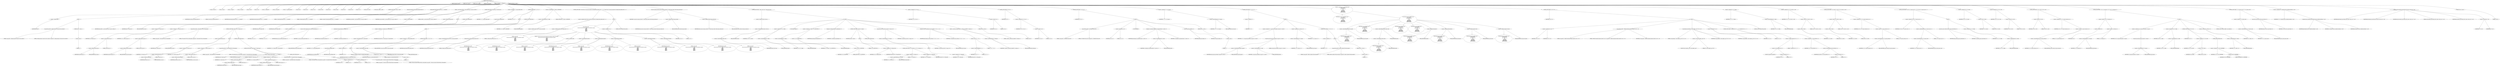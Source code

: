 digraph hostapd_notif_assoc {  
"1000121" [label = "(METHOD,hostapd_notif_assoc)" ]
"1000122" [label = "(PARAM,hostapd_data *hapd)" ]
"1000123" [label = "(PARAM,const u8 *addr)" ]
"1000124" [label = "(PARAM,const u8 *req_ies)" ]
"1000125" [label = "(PARAM,size_t req_ies_len)" ]
"1000126" [label = "(PARAM,int reassoc)" ]
"1000127" [label = "(BLOCK,,)" ]
"1000128" [label = "(LOCAL,v9: const u8 *)" ]
"1000129" [label = "(LOCAL,v10: size_t)" ]
"1000130" [label = "(LOCAL,v11: sta_info *)" ]
"1000131" [label = "(LOCAL,v12: sta_info *)" ]
"1000132" [label = "(LOCAL,v13: bool)" ]
"1000133" [label = "(LOCAL,v14: int)" ]
"1000134" [label = "(LOCAL,v15: unsigned int)" ]
"1000135" [label = "(LOCAL,v16: wpa_event)" ]
"1000136" [label = "(LOCAL,v17: wpa_state_machine *)" ]
"1000137" [label = "(LOCAL,v18: int)" ]
"1000138" [label = "(LOCAL,v19: int)" ]
"1000139" [label = "(LOCAL,v21: u32)" ]
"1000140" [label = "(LOCAL,v22: bool)" ]
"1000141" [label = "(LOCAL,v23: int)" ]
"1000142" [label = "(LOCAL,v24: bool)" ]
"1000143" [label = "(LOCAL,v25: int)" ]
"1000144" [label = "(LOCAL,v26: u32)" ]
"1000145" [label = "(LOCAL,v27: u8 *)" ]
"1000146" [label = "(LOCAL,eid: u8 [ 1064 ])" ]
"1000147" [label = "(LOCAL,elems: ieee802_11_elems)" ]
"1000148" [label = "(CONTROL_STRUCTURE,if ( !addr ),if ( !addr ))" ]
"1000149" [label = "(<operator>.logicalNot,!addr)" ]
"1000150" [label = "(IDENTIFIER,addr,!addr)" ]
"1000151" [label = "(BLOCK,,)" ]
"1000152" [label = "(wpa_printf,wpa_printf(2, \"hostapd_notif_assoc: Skip event with no address\"))" ]
"1000153" [label = "(LITERAL,2,wpa_printf(2, \"hostapd_notif_assoc: Skip event with no address\"))" ]
"1000154" [label = "(LITERAL,\"hostapd_notif_assoc: Skip event with no address\",wpa_printf(2, \"hostapd_notif_assoc: Skip event with no address\"))" ]
"1000155" [label = "(RETURN,return -1;,return -1;)" ]
"1000156" [label = "(<operator>.minus,-1)" ]
"1000157" [label = "(LITERAL,1,-1)" ]
"1000158" [label = "(random_add_randomness,random_add_randomness(addr, 6u))" ]
"1000159" [label = "(IDENTIFIER,addr,random_add_randomness(addr, 6u))" ]
"1000160" [label = "(LITERAL,6u,random_add_randomness(addr, 6u))" ]
"1000161" [label = "(hostapd_logger,hostapd_logger(hapd, addr, 1u, 2, \"associated\"))" ]
"1000162" [label = "(IDENTIFIER,hapd,hostapd_logger(hapd, addr, 1u, 2, \"associated\"))" ]
"1000163" [label = "(IDENTIFIER,addr,hostapd_logger(hapd, addr, 1u, 2, \"associated\"))" ]
"1000164" [label = "(LITERAL,1u,hostapd_logger(hapd, addr, 1u, 2, \"associated\"))" ]
"1000165" [label = "(LITERAL,2,hostapd_logger(hapd, addr, 1u, 2, \"associated\"))" ]
"1000166" [label = "(LITERAL,\"associated\",hostapd_logger(hapd, addr, 1u, 2, \"associated\"))" ]
"1000167" [label = "(ieee802_11_parse_elems,ieee802_11_parse_elems(req_ies, req_ies_len, &elems, 0))" ]
"1000168" [label = "(IDENTIFIER,req_ies,ieee802_11_parse_elems(req_ies, req_ies_len, &elems, 0))" ]
"1000169" [label = "(IDENTIFIER,req_ies_len,ieee802_11_parse_elems(req_ies, req_ies_len, &elems, 0))" ]
"1000170" [label = "(<operator>.addressOf,&elems)" ]
"1000171" [label = "(IDENTIFIER,elems,ieee802_11_parse_elems(req_ies, req_ies_len, &elems, 0))" ]
"1000172" [label = "(LITERAL,0,ieee802_11_parse_elems(req_ies, req_ies_len, &elems, 0))" ]
"1000173" [label = "(CONTROL_STRUCTURE,if ( elems.wps_ie ),if ( elems.wps_ie ))" ]
"1000174" [label = "(<operator>.fieldAccess,elems.wps_ie)" ]
"1000175" [label = "(IDENTIFIER,elems,if ( elems.wps_ie ))" ]
"1000176" [label = "(FIELD_IDENTIFIER,wps_ie,wps_ie)" ]
"1000177" [label = "(BLOCK,,)" ]
"1000178" [label = "(<operator>.assignment,v9 = elems.wps_ie - 2)" ]
"1000179" [label = "(IDENTIFIER,v9,v9 = elems.wps_ie - 2)" ]
"1000180" [label = "(<operator>.subtraction,elems.wps_ie - 2)" ]
"1000181" [label = "(<operator>.fieldAccess,elems.wps_ie)" ]
"1000182" [label = "(IDENTIFIER,elems,elems.wps_ie - 2)" ]
"1000183" [label = "(FIELD_IDENTIFIER,wps_ie,wps_ie)" ]
"1000184" [label = "(LITERAL,2,elems.wps_ie - 2)" ]
"1000185" [label = "(<operator>.assignment,v10 = elems.wps_ie_len + 2)" ]
"1000186" [label = "(IDENTIFIER,v10,v10 = elems.wps_ie_len + 2)" ]
"1000187" [label = "(<operator>.addition,elems.wps_ie_len + 2)" ]
"1000188" [label = "(<operator>.fieldAccess,elems.wps_ie_len)" ]
"1000189" [label = "(IDENTIFIER,elems,elems.wps_ie_len + 2)" ]
"1000190" [label = "(FIELD_IDENTIFIER,wps_ie_len,wps_ie_len)" ]
"1000191" [label = "(LITERAL,2,elems.wps_ie_len + 2)" ]
"1000192" [label = "(wpa_printf,wpa_printf(2, \"STA included WPS IE in (Re)AssocReq\"))" ]
"1000193" [label = "(LITERAL,2,wpa_printf(2, \"STA included WPS IE in (Re)AssocReq\"))" ]
"1000194" [label = "(LITERAL,\"STA included WPS IE in (Re)AssocReq\",wpa_printf(2, \"STA included WPS IE in (Re)AssocReq\"))" ]
"1000195" [label = "(CONTROL_STRUCTURE,else,else)" ]
"1000196" [label = "(CONTROL_STRUCTURE,if ( elems.rsn_ie ),if ( elems.rsn_ie ))" ]
"1000197" [label = "(<operator>.fieldAccess,elems.rsn_ie)" ]
"1000198" [label = "(IDENTIFIER,elems,if ( elems.rsn_ie ))" ]
"1000199" [label = "(FIELD_IDENTIFIER,rsn_ie,rsn_ie)" ]
"1000200" [label = "(BLOCK,,)" ]
"1000201" [label = "(<operator>.assignment,v9 = elems.rsn_ie - 2)" ]
"1000202" [label = "(IDENTIFIER,v9,v9 = elems.rsn_ie - 2)" ]
"1000203" [label = "(<operator>.subtraction,elems.rsn_ie - 2)" ]
"1000204" [label = "(<operator>.fieldAccess,elems.rsn_ie)" ]
"1000205" [label = "(IDENTIFIER,elems,elems.rsn_ie - 2)" ]
"1000206" [label = "(FIELD_IDENTIFIER,rsn_ie,rsn_ie)" ]
"1000207" [label = "(LITERAL,2,elems.rsn_ie - 2)" ]
"1000208" [label = "(<operator>.assignment,v10 = elems.rsn_ie_len + 2)" ]
"1000209" [label = "(IDENTIFIER,v10,v10 = elems.rsn_ie_len + 2)" ]
"1000210" [label = "(<operator>.addition,elems.rsn_ie_len + 2)" ]
"1000211" [label = "(<operator>.fieldAccess,elems.rsn_ie_len)" ]
"1000212" [label = "(IDENTIFIER,elems,elems.rsn_ie_len + 2)" ]
"1000213" [label = "(FIELD_IDENTIFIER,rsn_ie_len,rsn_ie_len)" ]
"1000214" [label = "(LITERAL,2,elems.rsn_ie_len + 2)" ]
"1000215" [label = "(wpa_printf,wpa_printf(2, \"STA included RSN IE in (Re)AssocReq\"))" ]
"1000216" [label = "(LITERAL,2,wpa_printf(2, \"STA included RSN IE in (Re)AssocReq\"))" ]
"1000217" [label = "(LITERAL,\"STA included RSN IE in (Re)AssocReq\",wpa_printf(2, \"STA included RSN IE in (Re)AssocReq\"))" ]
"1000218" [label = "(CONTROL_STRUCTURE,else,else)" ]
"1000219" [label = "(CONTROL_STRUCTURE,if ( elems.wpa_ie ),if ( elems.wpa_ie ))" ]
"1000220" [label = "(<operator>.fieldAccess,elems.wpa_ie)" ]
"1000221" [label = "(IDENTIFIER,elems,if ( elems.wpa_ie ))" ]
"1000222" [label = "(FIELD_IDENTIFIER,wpa_ie,wpa_ie)" ]
"1000223" [label = "(BLOCK,,)" ]
"1000224" [label = "(<operator>.assignment,v9 = elems.wpa_ie - 2)" ]
"1000225" [label = "(IDENTIFIER,v9,v9 = elems.wpa_ie - 2)" ]
"1000226" [label = "(<operator>.subtraction,elems.wpa_ie - 2)" ]
"1000227" [label = "(<operator>.fieldAccess,elems.wpa_ie)" ]
"1000228" [label = "(IDENTIFIER,elems,elems.wpa_ie - 2)" ]
"1000229" [label = "(FIELD_IDENTIFIER,wpa_ie,wpa_ie)" ]
"1000230" [label = "(LITERAL,2,elems.wpa_ie - 2)" ]
"1000231" [label = "(<operator>.assignment,v10 = elems.wpa_ie_len + 2)" ]
"1000232" [label = "(IDENTIFIER,v10,v10 = elems.wpa_ie_len + 2)" ]
"1000233" [label = "(<operator>.addition,elems.wpa_ie_len + 2)" ]
"1000234" [label = "(<operator>.fieldAccess,elems.wpa_ie_len)" ]
"1000235" [label = "(IDENTIFIER,elems,elems.wpa_ie_len + 2)" ]
"1000236" [label = "(FIELD_IDENTIFIER,wpa_ie_len,wpa_ie_len)" ]
"1000237" [label = "(LITERAL,2,elems.wpa_ie_len + 2)" ]
"1000238" [label = "(wpa_printf,wpa_printf(2, \"STA included WPA IE in (Re)AssocReq\"))" ]
"1000239" [label = "(LITERAL,2,wpa_printf(2, \"STA included WPA IE in (Re)AssocReq\"))" ]
"1000240" [label = "(LITERAL,\"STA included WPA IE in (Re)AssocReq\",wpa_printf(2, \"STA included WPA IE in (Re)AssocReq\"))" ]
"1000241" [label = "(CONTROL_STRUCTURE,else,else)" ]
"1000242" [label = "(BLOCK,,)" ]
"1000243" [label = "(<operator>.assignment,v9 = 0)" ]
"1000244" [label = "(IDENTIFIER,v9,v9 = 0)" ]
"1000245" [label = "(LITERAL,0,v9 = 0)" ]
"1000246" [label = "(<operator>.assignment,v10 = 0)" ]
"1000247" [label = "(IDENTIFIER,v10,v10 = 0)" ]
"1000248" [label = "(LITERAL,0,v10 = 0)" ]
"1000249" [label = "(wpa_printf,wpa_printf(2, \"STA did not include WPS/RSN/WPA IE in (Re)AssocReq\"))" ]
"1000250" [label = "(LITERAL,2,wpa_printf(2, \"STA did not include WPS/RSN/WPA IE in (Re)AssocReq\"))" ]
"1000251" [label = "(LITERAL,\"STA did not include WPS/RSN/WPA IE in (Re)AssocReq\",wpa_printf(2, \"STA did not include WPS/RSN/WPA IE in (Re)AssocReq\"))" ]
"1000252" [label = "(<operator>.assignment,v11 = ap_get_sta(hapd, addr))" ]
"1000253" [label = "(IDENTIFIER,v11,v11 = ap_get_sta(hapd, addr))" ]
"1000254" [label = "(ap_get_sta,ap_get_sta(hapd, addr))" ]
"1000255" [label = "(IDENTIFIER,hapd,ap_get_sta(hapd, addr))" ]
"1000256" [label = "(IDENTIFIER,addr,ap_get_sta(hapd, addr))" ]
"1000257" [label = "(CONTROL_STRUCTURE,if ( v11 ),if ( v11 ))" ]
"1000258" [label = "(IDENTIFIER,v11,if ( v11 ))" ]
"1000259" [label = "(BLOCK,,)" ]
"1000260" [label = "(<operator>.assignment,v12 = v11)" ]
"1000261" [label = "(IDENTIFIER,v12,v12 = v11)" ]
"1000262" [label = "(IDENTIFIER,v11,v12 = v11)" ]
"1000263" [label = "(ap_sta_no_session_timeout,ap_sta_no_session_timeout(hapd, v11))" ]
"1000264" [label = "(IDENTIFIER,hapd,ap_sta_no_session_timeout(hapd, v11))" ]
"1000265" [label = "(IDENTIFIER,v11,ap_sta_no_session_timeout(hapd, v11))" ]
"1000266" [label = "(accounting_sta_stop,accounting_sta_stop(hapd, v12))" ]
"1000267" [label = "(IDENTIFIER,hapd,accounting_sta_stop(hapd, v12))" ]
"1000268" [label = "(IDENTIFIER,v12,accounting_sta_stop(hapd, v12))" ]
"1000269" [label = "(<operator>.assignment,v12->timeout_next = STA_NULLFUNC)" ]
"1000270" [label = "(<operator>.indirectFieldAccess,v12->timeout_next)" ]
"1000271" [label = "(IDENTIFIER,v12,v12->timeout_next = STA_NULLFUNC)" ]
"1000272" [label = "(FIELD_IDENTIFIER,timeout_next,timeout_next)" ]
"1000273" [label = "(IDENTIFIER,STA_NULLFUNC,v12->timeout_next = STA_NULLFUNC)" ]
"1000274" [label = "(CONTROL_STRUCTURE,else,else)" ]
"1000275" [label = "(BLOCK,,)" ]
"1000276" [label = "(<operator>.assignment,v12 = ap_sta_add(hapd, addr))" ]
"1000277" [label = "(IDENTIFIER,v12,v12 = ap_sta_add(hapd, addr))" ]
"1000278" [label = "(ap_sta_add,ap_sta_add(hapd, addr))" ]
"1000279" [label = "(IDENTIFIER,hapd,ap_sta_add(hapd, addr))" ]
"1000280" [label = "(IDENTIFIER,addr,ap_sta_add(hapd, addr))" ]
"1000281" [label = "(CONTROL_STRUCTURE,if ( !v12 ),if ( !v12 ))" ]
"1000282" [label = "(<operator>.logicalNot,!v12)" ]
"1000283" [label = "(IDENTIFIER,v12,!v12)" ]
"1000284" [label = "(BLOCK,,)" ]
"1000285" [label = "(hostapd_drv_sta_disassoc,hostapd_drv_sta_disassoc(hapd, addr, 5))" ]
"1000286" [label = "(IDENTIFIER,hapd,hostapd_drv_sta_disassoc(hapd, addr, 5))" ]
"1000287" [label = "(IDENTIFIER,addr,hostapd_drv_sta_disassoc(hapd, addr, 5))" ]
"1000288" [label = "(LITERAL,5,hostapd_drv_sta_disassoc(hapd, addr, 5))" ]
"1000289" [label = "(RETURN,return -1;,return -1;)" ]
"1000290" [label = "(<operator>.minus,-1)" ]
"1000291" [label = "(LITERAL,1,-1)" ]
"1000292" [label = "(<operators>.assignmentAnd,v12->flags &= 0xFFFECFFF)" ]
"1000293" [label = "(<operator>.indirectFieldAccess,v12->flags)" ]
"1000294" [label = "(IDENTIFIER,v12,v12->flags &= 0xFFFECFFF)" ]
"1000295" [label = "(FIELD_IDENTIFIER,flags,flags)" ]
"1000296" [label = "(LITERAL,0xFFFECFFF,v12->flags &= 0xFFFECFFF)" ]
"1000297" [label = "(CONTROL_STRUCTURE,if ( !hapd->iface->drv_max_acl_mac_addrs && hostapd_check_acl(hapd, addr, 0) != 1 ),if ( !hapd->iface->drv_max_acl_mac_addrs && hostapd_check_acl(hapd, addr, 0) != 1 ))" ]
"1000298" [label = "(<operator>.logicalAnd,!hapd->iface->drv_max_acl_mac_addrs && hostapd_check_acl(hapd, addr, 0) != 1)" ]
"1000299" [label = "(<operator>.logicalNot,!hapd->iface->drv_max_acl_mac_addrs)" ]
"1000300" [label = "(<operator>.indirectFieldAccess,hapd->iface->drv_max_acl_mac_addrs)" ]
"1000301" [label = "(<operator>.indirectFieldAccess,hapd->iface)" ]
"1000302" [label = "(IDENTIFIER,hapd,!hapd->iface->drv_max_acl_mac_addrs)" ]
"1000303" [label = "(FIELD_IDENTIFIER,iface,iface)" ]
"1000304" [label = "(FIELD_IDENTIFIER,drv_max_acl_mac_addrs,drv_max_acl_mac_addrs)" ]
"1000305" [label = "(<operator>.notEquals,hostapd_check_acl(hapd, addr, 0) != 1)" ]
"1000306" [label = "(hostapd_check_acl,hostapd_check_acl(hapd, addr, 0))" ]
"1000307" [label = "(IDENTIFIER,hapd,hostapd_check_acl(hapd, addr, 0))" ]
"1000308" [label = "(IDENTIFIER,addr,hostapd_check_acl(hapd, addr, 0))" ]
"1000309" [label = "(LITERAL,0,hostapd_check_acl(hapd, addr, 0))" ]
"1000310" [label = "(LITERAL,1,hostapd_check_acl(hapd, addr, 0) != 1)" ]
"1000311" [label = "(BLOCK,,)" ]
"1000312" [label = "(wpa_printf,wpa_printf(\n      3,\n      \"STA %02x:%02x:%02x:%02x:%02x:%02x not allowed to connect\",\n      *addr,\n      addr[1],\n      addr[2],\n      addr[3],\n      addr[4],\n      addr[5]))" ]
"1000313" [label = "(LITERAL,3,wpa_printf(\n      3,\n      \"STA %02x:%02x:%02x:%02x:%02x:%02x not allowed to connect\",\n      *addr,\n      addr[1],\n      addr[2],\n      addr[3],\n      addr[4],\n      addr[5]))" ]
"1000314" [label = "(LITERAL,\"STA %02x:%02x:%02x:%02x:%02x:%02x not allowed to connect\",wpa_printf(\n      3,\n      \"STA %02x:%02x:%02x:%02x:%02x:%02x not allowed to connect\",\n      *addr,\n      addr[1],\n      addr[2],\n      addr[3],\n      addr[4],\n      addr[5]))" ]
"1000315" [label = "(<operator>.indirection,*addr)" ]
"1000316" [label = "(IDENTIFIER,addr,wpa_printf(\n      3,\n      \"STA %02x:%02x:%02x:%02x:%02x:%02x not allowed to connect\",\n      *addr,\n      addr[1],\n      addr[2],\n      addr[3],\n      addr[4],\n      addr[5]))" ]
"1000317" [label = "(<operator>.indirectIndexAccess,addr[1])" ]
"1000318" [label = "(IDENTIFIER,addr,wpa_printf(\n      3,\n      \"STA %02x:%02x:%02x:%02x:%02x:%02x not allowed to connect\",\n      *addr,\n      addr[1],\n      addr[2],\n      addr[3],\n      addr[4],\n      addr[5]))" ]
"1000319" [label = "(LITERAL,1,wpa_printf(\n      3,\n      \"STA %02x:%02x:%02x:%02x:%02x:%02x not allowed to connect\",\n      *addr,\n      addr[1],\n      addr[2],\n      addr[3],\n      addr[4],\n      addr[5]))" ]
"1000320" [label = "(<operator>.indirectIndexAccess,addr[2])" ]
"1000321" [label = "(IDENTIFIER,addr,wpa_printf(\n      3,\n      \"STA %02x:%02x:%02x:%02x:%02x:%02x not allowed to connect\",\n      *addr,\n      addr[1],\n      addr[2],\n      addr[3],\n      addr[4],\n      addr[5]))" ]
"1000322" [label = "(LITERAL,2,wpa_printf(\n      3,\n      \"STA %02x:%02x:%02x:%02x:%02x:%02x not allowed to connect\",\n      *addr,\n      addr[1],\n      addr[2],\n      addr[3],\n      addr[4],\n      addr[5]))" ]
"1000323" [label = "(<operator>.indirectIndexAccess,addr[3])" ]
"1000324" [label = "(IDENTIFIER,addr,wpa_printf(\n      3,\n      \"STA %02x:%02x:%02x:%02x:%02x:%02x not allowed to connect\",\n      *addr,\n      addr[1],\n      addr[2],\n      addr[3],\n      addr[4],\n      addr[5]))" ]
"1000325" [label = "(LITERAL,3,wpa_printf(\n      3,\n      \"STA %02x:%02x:%02x:%02x:%02x:%02x not allowed to connect\",\n      *addr,\n      addr[1],\n      addr[2],\n      addr[3],\n      addr[4],\n      addr[5]))" ]
"1000326" [label = "(<operator>.indirectIndexAccess,addr[4])" ]
"1000327" [label = "(IDENTIFIER,addr,wpa_printf(\n      3,\n      \"STA %02x:%02x:%02x:%02x:%02x:%02x not allowed to connect\",\n      *addr,\n      addr[1],\n      addr[2],\n      addr[3],\n      addr[4],\n      addr[5]))" ]
"1000328" [label = "(LITERAL,4,wpa_printf(\n      3,\n      \"STA %02x:%02x:%02x:%02x:%02x:%02x not allowed to connect\",\n      *addr,\n      addr[1],\n      addr[2],\n      addr[3],\n      addr[4],\n      addr[5]))" ]
"1000329" [label = "(<operator>.indirectIndexAccess,addr[5])" ]
"1000330" [label = "(IDENTIFIER,addr,wpa_printf(\n      3,\n      \"STA %02x:%02x:%02x:%02x:%02x:%02x not allowed to connect\",\n      *addr,\n      addr[1],\n      addr[2],\n      addr[3],\n      addr[4],\n      addr[5]))" ]
"1000331" [label = "(LITERAL,5,wpa_printf(\n      3,\n      \"STA %02x:%02x:%02x:%02x:%02x:%02x not allowed to connect\",\n      *addr,\n      addr[1],\n      addr[2],\n      addr[3],\n      addr[4],\n      addr[5]))" ]
"1000332" [label = "(<operator>.assignment,v14 = 1)" ]
"1000333" [label = "(IDENTIFIER,v14,v14 = 1)" ]
"1000334" [label = "(LITERAL,1,v14 = 1)" ]
"1000335" [label = "(CONTROL_STRUCTURE,goto fail;,goto fail;)" ]
"1000336" [label = "(ap_copy_sta_supp_op_classes,ap_copy_sta_supp_op_classes(v12, elems.supp_op_classes, elems.supp_op_classes_len))" ]
"1000337" [label = "(IDENTIFIER,v12,ap_copy_sta_supp_op_classes(v12, elems.supp_op_classes, elems.supp_op_classes_len))" ]
"1000338" [label = "(<operator>.fieldAccess,elems.supp_op_classes)" ]
"1000339" [label = "(IDENTIFIER,elems,ap_copy_sta_supp_op_classes(v12, elems.supp_op_classes, elems.supp_op_classes_len))" ]
"1000340" [label = "(FIELD_IDENTIFIER,supp_op_classes,supp_op_classes)" ]
"1000341" [label = "(<operator>.fieldAccess,elems.supp_op_classes_len)" ]
"1000342" [label = "(IDENTIFIER,elems,ap_copy_sta_supp_op_classes(v12, elems.supp_op_classes, elems.supp_op_classes_len))" ]
"1000343" [label = "(FIELD_IDENTIFIER,supp_op_classes_len,supp_op_classes_len)" ]
"1000344" [label = "(CONTROL_STRUCTURE,if ( !hapd->conf->wpa ),if ( !hapd->conf->wpa ))" ]
"1000345" [label = "(<operator>.logicalNot,!hapd->conf->wpa)" ]
"1000346" [label = "(<operator>.indirectFieldAccess,hapd->conf->wpa)" ]
"1000347" [label = "(<operator>.indirectFieldAccess,hapd->conf)" ]
"1000348" [label = "(IDENTIFIER,hapd,!hapd->conf->wpa)" ]
"1000349" [label = "(FIELD_IDENTIFIER,conf,conf)" ]
"1000350" [label = "(FIELD_IDENTIFIER,wpa,wpa)" ]
"1000351" [label = "(BLOCK,,)" ]
"1000352" [label = "(<operator>.assignment,v15 = v12->flags)" ]
"1000353" [label = "(IDENTIFIER,v15,v15 = v12->flags)" ]
"1000354" [label = "(<operator>.indirectFieldAccess,v12->flags)" ]
"1000355" [label = "(IDENTIFIER,v12,v15 = v12->flags)" ]
"1000356" [label = "(FIELD_IDENTIFIER,flags,flags)" ]
"1000357" [label = "(JUMP_TARGET,LABEL_22)" ]
"1000358" [label = "(<operator>.assignment,v12->flags = v15 & 0xFFF7FFFC | 3)" ]
"1000359" [label = "(<operator>.indirectFieldAccess,v12->flags)" ]
"1000360" [label = "(IDENTIFIER,v12,v12->flags = v15 & 0xFFF7FFFC | 3)" ]
"1000361" [label = "(FIELD_IDENTIFIER,flags,flags)" ]
"1000362" [label = "(<operator>.or,v15 & 0xFFF7FFFC | 3)" ]
"1000363" [label = "(<operator>.and,v15 & 0xFFF7FFFC)" ]
"1000364" [label = "(IDENTIFIER,v15,v15 & 0xFFF7FFFC)" ]
"1000365" [label = "(LITERAL,0xFFF7FFFC,v15 & 0xFFF7FFFC)" ]
"1000366" [label = "(LITERAL,3,v15 & 0xFFF7FFFC | 3)" ]
"1000367" [label = "(hostapd_set_sta_flags,hostapd_set_sta_flags(hapd, v12))" ]
"1000368" [label = "(IDENTIFIER,hapd,hostapd_set_sta_flags(hapd, v12))" ]
"1000369" [label = "(IDENTIFIER,v12,hostapd_set_sta_flags(hapd, v12))" ]
"1000370" [label = "(CONTROL_STRUCTURE,if ( reassoc ),if ( reassoc ))" ]
"1000371" [label = "(IDENTIFIER,reassoc,if ( reassoc ))" ]
"1000372" [label = "(BLOCK,,)" ]
"1000373" [label = "(<operator>.assignment,v16 = WPA_ASSOC_FT)" ]
"1000374" [label = "(IDENTIFIER,v16,v16 = WPA_ASSOC_FT)" ]
"1000375" [label = "(IDENTIFIER,WPA_ASSOC_FT,v16 = WPA_ASSOC_FT)" ]
"1000376" [label = "(CONTROL_STRUCTURE,if ( v12->auth_alg != 2 ),if ( v12->auth_alg != 2 ))" ]
"1000377" [label = "(<operator>.notEquals,v12->auth_alg != 2)" ]
"1000378" [label = "(<operator>.indirectFieldAccess,v12->auth_alg)" ]
"1000379" [label = "(IDENTIFIER,v12,v12->auth_alg != 2)" ]
"1000380" [label = "(FIELD_IDENTIFIER,auth_alg,auth_alg)" ]
"1000381" [label = "(LITERAL,2,v12->auth_alg != 2)" ]
"1000382" [label = "(<operator>.assignment,v16 = WPA_ASSOC)" ]
"1000383" [label = "(IDENTIFIER,v16,v16 = WPA_ASSOC)" ]
"1000384" [label = "(IDENTIFIER,WPA_ASSOC,v16 = WPA_ASSOC)" ]
"1000385" [label = "(CONTROL_STRUCTURE,else,else)" ]
"1000386" [label = "(BLOCK,,)" ]
"1000387" [label = "(<operator>.assignment,v16 = WPA_ASSOC)" ]
"1000388" [label = "(IDENTIFIER,v16,v16 = WPA_ASSOC)" ]
"1000389" [label = "(IDENTIFIER,WPA_ASSOC,v16 = WPA_ASSOC)" ]
"1000390" [label = "(wpa_auth_sm_event,wpa_auth_sm_event(v12->wpa_sm, v16))" ]
"1000391" [label = "(<operator>.indirectFieldAccess,v12->wpa_sm)" ]
"1000392" [label = "(IDENTIFIER,v12,wpa_auth_sm_event(v12->wpa_sm, v16))" ]
"1000393" [label = "(FIELD_IDENTIFIER,wpa_sm,wpa_sm)" ]
"1000394" [label = "(IDENTIFIER,v16,wpa_auth_sm_event(v12->wpa_sm, v16))" ]
"1000395" [label = "(hostapd_new_assoc_sta,hostapd_new_assoc_sta(hapd, v12, (v15 >> 1) & 1))" ]
"1000396" [label = "(IDENTIFIER,hapd,hostapd_new_assoc_sta(hapd, v12, (v15 >> 1) & 1))" ]
"1000397" [label = "(IDENTIFIER,v12,hostapd_new_assoc_sta(hapd, v12, (v15 >> 1) & 1))" ]
"1000398" [label = "(<operator>.and,(v15 >> 1) & 1)" ]
"1000399" [label = "(<operator>.arithmeticShiftRight,v15 >> 1)" ]
"1000400" [label = "(IDENTIFIER,v15,v15 >> 1)" ]
"1000401" [label = "(LITERAL,1,v15 >> 1)" ]
"1000402" [label = "(LITERAL,1,(v15 >> 1) & 1)" ]
"1000403" [label = "(ieee802_1x_notify_port_enabled,ieee802_1x_notify_port_enabled(v12->eapol_sm, 1))" ]
"1000404" [label = "(<operator>.indirectFieldAccess,v12->eapol_sm)" ]
"1000405" [label = "(IDENTIFIER,v12,ieee802_1x_notify_port_enabled(v12->eapol_sm, 1))" ]
"1000406" [label = "(FIELD_IDENTIFIER,eapol_sm,eapol_sm)" ]
"1000407" [label = "(LITERAL,1,ieee802_1x_notify_port_enabled(v12->eapol_sm, 1))" ]
"1000408" [label = "(RETURN,return 0;,return 0;)" ]
"1000409" [label = "(LITERAL,0,return 0;)" ]
"1000410" [label = "(<operator>.assignment,v13 = v9 == 0)" ]
"1000411" [label = "(IDENTIFIER,v13,v13 = v9 == 0)" ]
"1000412" [label = "(<operator>.equals,v9 == 0)" ]
"1000413" [label = "(IDENTIFIER,v9,v9 == 0)" ]
"1000414" [label = "(LITERAL,0,v9 == 0)" ]
"1000415" [label = "(CONTROL_STRUCTURE,if ( v9 ),if ( v9 ))" ]
"1000416" [label = "(IDENTIFIER,v9,if ( v9 ))" ]
"1000417" [label = "(<operator>.assignment,v13 = v10 == 0)" ]
"1000418" [label = "(IDENTIFIER,v13,v13 = v10 == 0)" ]
"1000419" [label = "(<operator>.equals,v10 == 0)" ]
"1000420" [label = "(IDENTIFIER,v10,v10 == 0)" ]
"1000421" [label = "(LITERAL,0,v10 == 0)" ]
"1000422" [label = "(CONTROL_STRUCTURE,if ( v13 ),if ( v13 ))" ]
"1000423" [label = "(IDENTIFIER,v13,if ( v13 ))" ]
"1000424" [label = "(BLOCK,,)" ]
"1000425" [label = "(wpa_printf,wpa_printf(2, \"No WPA/RSN IE from STA\"))" ]
"1000426" [label = "(LITERAL,2,wpa_printf(2, \"No WPA/RSN IE from STA\"))" ]
"1000427" [label = "(LITERAL,\"No WPA/RSN IE from STA\",wpa_printf(2, \"No WPA/RSN IE from STA\"))" ]
"1000428" [label = "(<operator>.assignment,v14 = 13)" ]
"1000429" [label = "(IDENTIFIER,v14,v14 = 13)" ]
"1000430" [label = "(LITERAL,13,v14 = 13)" ]
"1000431" [label = "(JUMP_TARGET,fail)" ]
"1000432" [label = "(hostapd_drv_sta_disassoc,hostapd_drv_sta_disassoc(hapd, v12->addr, v14))" ]
"1000433" [label = "(IDENTIFIER,hapd,hostapd_drv_sta_disassoc(hapd, v12->addr, v14))" ]
"1000434" [label = "(<operator>.indirectFieldAccess,v12->addr)" ]
"1000435" [label = "(IDENTIFIER,v12,hostapd_drv_sta_disassoc(hapd, v12->addr, v14))" ]
"1000436" [label = "(FIELD_IDENTIFIER,addr,addr)" ]
"1000437" [label = "(IDENTIFIER,v14,hostapd_drv_sta_disassoc(hapd, v12->addr, v14))" ]
"1000438" [label = "(ap_free_sta,ap_free_sta(hapd, v12))" ]
"1000439" [label = "(IDENTIFIER,hapd,ap_free_sta(hapd, v12))" ]
"1000440" [label = "(IDENTIFIER,v12,ap_free_sta(hapd, v12))" ]
"1000441" [label = "(RETURN,return -1;,return -1;)" ]
"1000442" [label = "(<operator>.minus,-1)" ]
"1000443" [label = "(LITERAL,1,-1)" ]
"1000444" [label = "(<operator>.assignment,v17 = v12->wpa_sm)" ]
"1000445" [label = "(IDENTIFIER,v17,v17 = v12->wpa_sm)" ]
"1000446" [label = "(<operator>.indirectFieldAccess,v12->wpa_sm)" ]
"1000447" [label = "(IDENTIFIER,v12,v17 = v12->wpa_sm)" ]
"1000448" [label = "(FIELD_IDENTIFIER,wpa_sm,wpa_sm)" ]
"1000449" [label = "(CONTROL_STRUCTURE,if ( !v17 ),if ( !v17 ))" ]
"1000450" [label = "(<operator>.logicalNot,!v17)" ]
"1000451" [label = "(IDENTIFIER,v17,!v17)" ]
"1000452" [label = "(BLOCK,,)" ]
"1000453" [label = "(<operator>.assignment,v17 = wpa_auth_sta_init(hapd->wpa_auth, v12->addr, 0))" ]
"1000454" [label = "(IDENTIFIER,v17,v17 = wpa_auth_sta_init(hapd->wpa_auth, v12->addr, 0))" ]
"1000455" [label = "(wpa_auth_sta_init,wpa_auth_sta_init(hapd->wpa_auth, v12->addr, 0))" ]
"1000456" [label = "(<operator>.indirectFieldAccess,hapd->wpa_auth)" ]
"1000457" [label = "(IDENTIFIER,hapd,wpa_auth_sta_init(hapd->wpa_auth, v12->addr, 0))" ]
"1000458" [label = "(FIELD_IDENTIFIER,wpa_auth,wpa_auth)" ]
"1000459" [label = "(<operator>.indirectFieldAccess,v12->addr)" ]
"1000460" [label = "(IDENTIFIER,v12,wpa_auth_sta_init(hapd->wpa_auth, v12->addr, 0))" ]
"1000461" [label = "(FIELD_IDENTIFIER,addr,addr)" ]
"1000462" [label = "(LITERAL,0,wpa_auth_sta_init(hapd->wpa_auth, v12->addr, 0))" ]
"1000463" [label = "(<operator>.assignment,v12->wpa_sm = v17)" ]
"1000464" [label = "(<operator>.indirectFieldAccess,v12->wpa_sm)" ]
"1000465" [label = "(IDENTIFIER,v12,v12->wpa_sm = v17)" ]
"1000466" [label = "(FIELD_IDENTIFIER,wpa_sm,wpa_sm)" ]
"1000467" [label = "(IDENTIFIER,v17,v12->wpa_sm = v17)" ]
"1000468" [label = "(CONTROL_STRUCTURE,if ( !v17 ),if ( !v17 ))" ]
"1000469" [label = "(<operator>.logicalNot,!v17)" ]
"1000470" [label = "(IDENTIFIER,v17,!v17)" ]
"1000471" [label = "(BLOCK,,)" ]
"1000472" [label = "(wpa_printf,wpa_printf(5, \"Failed to initialize WPA state machine\"))" ]
"1000473" [label = "(LITERAL,5,wpa_printf(5, \"Failed to initialize WPA state machine\"))" ]
"1000474" [label = "(LITERAL,\"Failed to initialize WPA state machine\",wpa_printf(5, \"Failed to initialize WPA state machine\"))" ]
"1000475" [label = "(RETURN,return -1;,return -1;)" ]
"1000476" [label = "(<operator>.minus,-1)" ]
"1000477" [label = "(LITERAL,1,-1)" ]
"1000478" [label = "(<operator>.assignment,v18 = wpa_validate_wpa_ie(\n          hapd->wpa_auth,\n          v17,\n          hapd->iface->freq,\n          v9,\n          v10,\n          elems.mdie,\n          elems.mdie_len,\n          elems.owe_dh,\n          elems.owe_dh_len))" ]
"1000479" [label = "(IDENTIFIER,v18,v18 = wpa_validate_wpa_ie(\n          hapd->wpa_auth,\n          v17,\n          hapd->iface->freq,\n          v9,\n          v10,\n          elems.mdie,\n          elems.mdie_len,\n          elems.owe_dh,\n          elems.owe_dh_len))" ]
"1000480" [label = "(wpa_validate_wpa_ie,wpa_validate_wpa_ie(\n          hapd->wpa_auth,\n          v17,\n          hapd->iface->freq,\n          v9,\n          v10,\n          elems.mdie,\n          elems.mdie_len,\n          elems.owe_dh,\n          elems.owe_dh_len))" ]
"1000481" [label = "(<operator>.indirectFieldAccess,hapd->wpa_auth)" ]
"1000482" [label = "(IDENTIFIER,hapd,wpa_validate_wpa_ie(\n          hapd->wpa_auth,\n          v17,\n          hapd->iface->freq,\n          v9,\n          v10,\n          elems.mdie,\n          elems.mdie_len,\n          elems.owe_dh,\n          elems.owe_dh_len))" ]
"1000483" [label = "(FIELD_IDENTIFIER,wpa_auth,wpa_auth)" ]
"1000484" [label = "(IDENTIFIER,v17,wpa_validate_wpa_ie(\n          hapd->wpa_auth,\n          v17,\n          hapd->iface->freq,\n          v9,\n          v10,\n          elems.mdie,\n          elems.mdie_len,\n          elems.owe_dh,\n          elems.owe_dh_len))" ]
"1000485" [label = "(<operator>.indirectFieldAccess,hapd->iface->freq)" ]
"1000486" [label = "(<operator>.indirectFieldAccess,hapd->iface)" ]
"1000487" [label = "(IDENTIFIER,hapd,wpa_validate_wpa_ie(\n          hapd->wpa_auth,\n          v17,\n          hapd->iface->freq,\n          v9,\n          v10,\n          elems.mdie,\n          elems.mdie_len,\n          elems.owe_dh,\n          elems.owe_dh_len))" ]
"1000488" [label = "(FIELD_IDENTIFIER,iface,iface)" ]
"1000489" [label = "(FIELD_IDENTIFIER,freq,freq)" ]
"1000490" [label = "(IDENTIFIER,v9,wpa_validate_wpa_ie(\n          hapd->wpa_auth,\n          v17,\n          hapd->iface->freq,\n          v9,\n          v10,\n          elems.mdie,\n          elems.mdie_len,\n          elems.owe_dh,\n          elems.owe_dh_len))" ]
"1000491" [label = "(IDENTIFIER,v10,wpa_validate_wpa_ie(\n          hapd->wpa_auth,\n          v17,\n          hapd->iface->freq,\n          v9,\n          v10,\n          elems.mdie,\n          elems.mdie_len,\n          elems.owe_dh,\n          elems.owe_dh_len))" ]
"1000492" [label = "(<operator>.fieldAccess,elems.mdie)" ]
"1000493" [label = "(IDENTIFIER,elems,wpa_validate_wpa_ie(\n          hapd->wpa_auth,\n          v17,\n          hapd->iface->freq,\n          v9,\n          v10,\n          elems.mdie,\n          elems.mdie_len,\n          elems.owe_dh,\n          elems.owe_dh_len))" ]
"1000494" [label = "(FIELD_IDENTIFIER,mdie,mdie)" ]
"1000495" [label = "(<operator>.fieldAccess,elems.mdie_len)" ]
"1000496" [label = "(IDENTIFIER,elems,wpa_validate_wpa_ie(\n          hapd->wpa_auth,\n          v17,\n          hapd->iface->freq,\n          v9,\n          v10,\n          elems.mdie,\n          elems.mdie_len,\n          elems.owe_dh,\n          elems.owe_dh_len))" ]
"1000497" [label = "(FIELD_IDENTIFIER,mdie_len,mdie_len)" ]
"1000498" [label = "(<operator>.fieldAccess,elems.owe_dh)" ]
"1000499" [label = "(IDENTIFIER,elems,wpa_validate_wpa_ie(\n          hapd->wpa_auth,\n          v17,\n          hapd->iface->freq,\n          v9,\n          v10,\n          elems.mdie,\n          elems.mdie_len,\n          elems.owe_dh,\n          elems.owe_dh_len))" ]
"1000500" [label = "(FIELD_IDENTIFIER,owe_dh,owe_dh)" ]
"1000501" [label = "(<operator>.fieldAccess,elems.owe_dh_len)" ]
"1000502" [label = "(IDENTIFIER,elems,wpa_validate_wpa_ie(\n          hapd->wpa_auth,\n          v17,\n          hapd->iface->freq,\n          v9,\n          v10,\n          elems.mdie,\n          elems.mdie_len,\n          elems.owe_dh,\n          elems.owe_dh_len))" ]
"1000503" [label = "(FIELD_IDENTIFIER,owe_dh_len,owe_dh_len)" ]
"1000504" [label = "(CONTROL_STRUCTURE,if ( v18 ),if ( v18 ))" ]
"1000505" [label = "(IDENTIFIER,v18,if ( v18 ))" ]
"1000506" [label = "(BLOCK,,)" ]
"1000507" [label = "(<operator>.assignment,v19 = v18)" ]
"1000508" [label = "(IDENTIFIER,v19,v19 = v18)" ]
"1000509" [label = "(IDENTIFIER,v18,v19 = v18)" ]
"1000510" [label = "(wpa_printf,wpa_printf(2, \"WPA/RSN information element rejected? (res %u)\", v18))" ]
"1000511" [label = "(LITERAL,2,wpa_printf(2, \"WPA/RSN information element rejected? (res %u)\", v18))" ]
"1000512" [label = "(LITERAL,\"WPA/RSN information element rejected? (res %u)\",wpa_printf(2, \"WPA/RSN information element rejected? (res %u)\", v18))" ]
"1000513" [label = "(IDENTIFIER,v18,wpa_printf(2, \"WPA/RSN information element rejected? (res %u)\", v18))" ]
"1000514" [label = "(wpa_hexdump,wpa_hexdump(2, (const unsigned __int8 *)\"IE\", v9, v10))" ]
"1000515" [label = "(LITERAL,2,wpa_hexdump(2, (const unsigned __int8 *)\"IE\", v9, v10))" ]
"1000516" [label = "(<operator>.cast,(const unsigned __int8 *)\"IE\")" ]
"1000517" [label = "(UNKNOWN,const unsigned __int8 *,const unsigned __int8 *)" ]
"1000518" [label = "(LITERAL,\"IE\",(const unsigned __int8 *)\"IE\")" ]
"1000519" [label = "(IDENTIFIER,v9,wpa_hexdump(2, (const unsigned __int8 *)\"IE\", v9, v10))" ]
"1000520" [label = "(IDENTIFIER,v10,wpa_hexdump(2, (const unsigned __int8 *)\"IE\", v9, v10))" ]
"1000521" [label = "(<operator>.assignment,v14 = 13)" ]
"1000522" [label = "(IDENTIFIER,v14,v14 = 13)" ]
"1000523" [label = "(LITERAL,13,v14 = 13)" ]
"1000524" [label = "(CONTROL_STRUCTURE,if ( (unsigned int)(v19 - 2) < 7 ),if ( (unsigned int)(v19 - 2) < 7 ))" ]
"1000525" [label = "(<operator>.lessThan,(unsigned int)(v19 - 2) < 7)" ]
"1000526" [label = "(<operator>.cast,(unsigned int)(v19 - 2))" ]
"1000527" [label = "(UNKNOWN,unsigned int,unsigned int)" ]
"1000528" [label = "(<operator>.subtraction,v19 - 2)" ]
"1000529" [label = "(IDENTIFIER,v19,v19 - 2)" ]
"1000530" [label = "(LITERAL,2,v19 - 2)" ]
"1000531" [label = "(LITERAL,7,(unsigned int)(v19 - 2) < 7)" ]
"1000532" [label = "(<operator>.assignment,v14 = dword_93364[v19 - 2])" ]
"1000533" [label = "(IDENTIFIER,v14,v14 = dword_93364[v19 - 2])" ]
"1000534" [label = "(<operator>.indirectIndexAccess,dword_93364[v19 - 2])" ]
"1000535" [label = "(IDENTIFIER,dword_93364,v14 = dword_93364[v19 - 2])" ]
"1000536" [label = "(<operator>.subtraction,v19 - 2)" ]
"1000537" [label = "(IDENTIFIER,v19,v19 - 2)" ]
"1000538" [label = "(LITERAL,2,v19 - 2)" ]
"1000539" [label = "(CONTROL_STRUCTURE,goto fail;,goto fail;)" ]
"1000540" [label = "(<operator>.assignment,v21 = v12->flags)" ]
"1000541" [label = "(IDENTIFIER,v21,v21 = v12->flags)" ]
"1000542" [label = "(<operator>.indirectFieldAccess,v12->flags)" ]
"1000543" [label = "(IDENTIFIER,v12,v21 = v12->flags)" ]
"1000544" [label = "(FIELD_IDENTIFIER,flags,flags)" ]
"1000545" [label = "(<operator>.assignment,v22 = (v21 & 0x402) == 1026)" ]
"1000546" [label = "(IDENTIFIER,v22,v22 = (v21 & 0x402) == 1026)" ]
"1000547" [label = "(<operator>.equals,(v21 & 0x402) == 1026)" ]
"1000548" [label = "(<operator>.and,v21 & 0x402)" ]
"1000549" [label = "(IDENTIFIER,v21,v21 & 0x402)" ]
"1000550" [label = "(LITERAL,0x402,v21 & 0x402)" ]
"1000551" [label = "(LITERAL,1026,(v21 & 0x402) == 1026)" ]
"1000552" [label = "(CONTROL_STRUCTURE,if ( (v21 & 0x402) == 1026 ),if ( (v21 & 0x402) == 1026 ))" ]
"1000553" [label = "(<operator>.equals,(v21 & 0x402) == 1026)" ]
"1000554" [label = "(<operator>.and,v21 & 0x402)" ]
"1000555" [label = "(IDENTIFIER,v21,v21 & 0x402)" ]
"1000556" [label = "(LITERAL,0x402,v21 & 0x402)" ]
"1000557" [label = "(LITERAL,1026,(v21 & 0x402) == 1026)" ]
"1000558" [label = "(<operator>.assignment,v22 = v12->sa_query_timed_out == 0)" ]
"1000559" [label = "(IDENTIFIER,v22,v22 = v12->sa_query_timed_out == 0)" ]
"1000560" [label = "(<operator>.equals,v12->sa_query_timed_out == 0)" ]
"1000561" [label = "(<operator>.indirectFieldAccess,v12->sa_query_timed_out)" ]
"1000562" [label = "(IDENTIFIER,v12,v12->sa_query_timed_out == 0)" ]
"1000563" [label = "(FIELD_IDENTIFIER,sa_query_timed_out,sa_query_timed_out)" ]
"1000564" [label = "(LITERAL,0,v12->sa_query_timed_out == 0)" ]
"1000565" [label = "(CONTROL_STRUCTURE,if ( v22 && v12->sa_query_count >= 1 ),if ( v22 && v12->sa_query_count >= 1 ))" ]
"1000566" [label = "(<operator>.logicalAnd,v22 && v12->sa_query_count >= 1)" ]
"1000567" [label = "(IDENTIFIER,v22,v22 && v12->sa_query_count >= 1)" ]
"1000568" [label = "(<operator>.greaterEqualsThan,v12->sa_query_count >= 1)" ]
"1000569" [label = "(<operator>.indirectFieldAccess,v12->sa_query_count)" ]
"1000570" [label = "(IDENTIFIER,v12,v12->sa_query_count >= 1)" ]
"1000571" [label = "(FIELD_IDENTIFIER,sa_query_count,sa_query_count)" ]
"1000572" [label = "(LITERAL,1,v12->sa_query_count >= 1)" ]
"1000573" [label = "(BLOCK,,)" ]
"1000574" [label = "(ap_check_sa_query_timeout,ap_check_sa_query_timeout(hapd, v12))" ]
"1000575" [label = "(IDENTIFIER,hapd,ap_check_sa_query_timeout(hapd, v12))" ]
"1000576" [label = "(IDENTIFIER,v12,ap_check_sa_query_timeout(hapd, v12))" ]
"1000577" [label = "(<operator>.assignment,v21 = v12->flags)" ]
"1000578" [label = "(IDENTIFIER,v21,v21 = v12->flags)" ]
"1000579" [label = "(<operator>.indirectFieldAccess,v12->flags)" ]
"1000580" [label = "(IDENTIFIER,v12,v21 = v12->flags)" ]
"1000581" [label = "(FIELD_IDENTIFIER,flags,flags)" ]
"1000582" [label = "(<operator>.assignment,v23 = v21 & 0x402)" ]
"1000583" [label = "(IDENTIFIER,v23,v23 = v21 & 0x402)" ]
"1000584" [label = "(<operator>.and,v21 & 0x402)" ]
"1000585" [label = "(IDENTIFIER,v21,v21 & 0x402)" ]
"1000586" [label = "(LITERAL,0x402,v21 & 0x402)" ]
"1000587" [label = "(<operator>.assignment,v24 = v23 == 1026)" ]
"1000588" [label = "(IDENTIFIER,v24,v24 = v23 == 1026)" ]
"1000589" [label = "(<operator>.equals,v23 == 1026)" ]
"1000590" [label = "(IDENTIFIER,v23,v23 == 1026)" ]
"1000591" [label = "(LITERAL,1026,v23 == 1026)" ]
"1000592" [label = "(CONTROL_STRUCTURE,if ( v23 == 1026 ),if ( v23 == 1026 ))" ]
"1000593" [label = "(<operator>.equals,v23 == 1026)" ]
"1000594" [label = "(IDENTIFIER,v23,v23 == 1026)" ]
"1000595" [label = "(LITERAL,1026,v23 == 1026)" ]
"1000596" [label = "(<operator>.assignment,v24 = v12->sa_query_timed_out == 0)" ]
"1000597" [label = "(IDENTIFIER,v24,v24 = v12->sa_query_timed_out == 0)" ]
"1000598" [label = "(<operator>.equals,v12->sa_query_timed_out == 0)" ]
"1000599" [label = "(<operator>.indirectFieldAccess,v12->sa_query_timed_out)" ]
"1000600" [label = "(IDENTIFIER,v12,v12->sa_query_timed_out == 0)" ]
"1000601" [label = "(FIELD_IDENTIFIER,sa_query_timed_out,sa_query_timed_out)" ]
"1000602" [label = "(LITERAL,0,v12->sa_query_timed_out == 0)" ]
"1000603" [label = "(CONTROL_STRUCTURE,if ( !v24 || v12->auth_alg == 2 ),if ( !v24 || v12->auth_alg == 2 ))" ]
"1000604" [label = "(<operator>.logicalOr,!v24 || v12->auth_alg == 2)" ]
"1000605" [label = "(<operator>.logicalNot,!v24)" ]
"1000606" [label = "(IDENTIFIER,v24,!v24)" ]
"1000607" [label = "(<operator>.equals,v12->auth_alg == 2)" ]
"1000608" [label = "(<operator>.indirectFieldAccess,v12->auth_alg)" ]
"1000609" [label = "(IDENTIFIER,v12,v12->auth_alg == 2)" ]
"1000610" [label = "(FIELD_IDENTIFIER,auth_alg,auth_alg)" ]
"1000611" [label = "(LITERAL,2,v12->auth_alg == 2)" ]
"1000612" [label = "(BLOCK,,)" ]
"1000613" [label = "(<operator>.assignment,v25 = wpa_auth_uses_mfp(v12->wpa_sm))" ]
"1000614" [label = "(IDENTIFIER,v25,v25 = wpa_auth_uses_mfp(v12->wpa_sm))" ]
"1000615" [label = "(wpa_auth_uses_mfp,wpa_auth_uses_mfp(v12->wpa_sm))" ]
"1000616" [label = "(<operator>.indirectFieldAccess,v12->wpa_sm)" ]
"1000617" [label = "(IDENTIFIER,v12,wpa_auth_uses_mfp(v12->wpa_sm))" ]
"1000618" [label = "(FIELD_IDENTIFIER,wpa_sm,wpa_sm)" ]
"1000619" [label = "(<operator>.assignment,v26 = v12->flags)" ]
"1000620" [label = "(IDENTIFIER,v26,v26 = v12->flags)" ]
"1000621" [label = "(<operator>.indirectFieldAccess,v12->flags)" ]
"1000622" [label = "(IDENTIFIER,v12,v26 = v12->flags)" ]
"1000623" [label = "(FIELD_IDENTIFIER,flags,flags)" ]
"1000624" [label = "(CONTROL_STRUCTURE,if ( v25 ),if ( v25 ))" ]
"1000625" [label = "(IDENTIFIER,v25,if ( v25 ))" ]
"1000626" [label = "(<operator>.assignment,v15 = v26 | 0x400)" ]
"1000627" [label = "(IDENTIFIER,v15,v15 = v26 | 0x400)" ]
"1000628" [label = "(<operator>.or,v26 | 0x400)" ]
"1000629" [label = "(IDENTIFIER,v26,v26 | 0x400)" ]
"1000630" [label = "(LITERAL,0x400,v26 | 0x400)" ]
"1000631" [label = "(CONTROL_STRUCTURE,else,else)" ]
"1000632" [label = "(<operator>.assignment,v15 = v26 & 0xFFFFFBFF)" ]
"1000633" [label = "(IDENTIFIER,v15,v15 = v26 & 0xFFFFFBFF)" ]
"1000634" [label = "(<operator>.and,v26 & 0xFFFFFBFF)" ]
"1000635" [label = "(IDENTIFIER,v26,v26 & 0xFFFFFBFF)" ]
"1000636" [label = "(LITERAL,0xFFFFFBFF,v26 & 0xFFFFFBFF)" ]
"1000637" [label = "(<operator>.assignment,v12->flags = v15)" ]
"1000638" [label = "(<operator>.indirectFieldAccess,v12->flags)" ]
"1000639" [label = "(IDENTIFIER,v12,v12->flags = v15)" ]
"1000640" [label = "(FIELD_IDENTIFIER,flags,flags)" ]
"1000641" [label = "(IDENTIFIER,v15,v12->flags = v15)" ]
"1000642" [label = "(CONTROL_STRUCTURE,goto LABEL_22;,goto LABEL_22;)" ]
"1000643" [label = "(CONTROL_STRUCTURE,if ( !v12->sa_query_count ),if ( !v12->sa_query_count ))" ]
"1000644" [label = "(<operator>.logicalNot,!v12->sa_query_count)" ]
"1000645" [label = "(<operator>.indirectFieldAccess,v12->sa_query_count)" ]
"1000646" [label = "(IDENTIFIER,v12,!v12->sa_query_count)" ]
"1000647" [label = "(FIELD_IDENTIFIER,sa_query_count,sa_query_count)" ]
"1000648" [label = "(ap_sta_start_sa_query,ap_sta_start_sa_query(hapd, v12))" ]
"1000649" [label = "(IDENTIFIER,hapd,ap_sta_start_sa_query(hapd, v12))" ]
"1000650" [label = "(IDENTIFIER,v12,ap_sta_start_sa_query(hapd, v12))" ]
"1000651" [label = "(<operator>.assignment,v27 = hostapd_eid_assoc_comeback_time(hapd, v12, eid))" ]
"1000652" [label = "(IDENTIFIER,v27,v27 = hostapd_eid_assoc_comeback_time(hapd, v12, eid))" ]
"1000653" [label = "(hostapd_eid_assoc_comeback_time,hostapd_eid_assoc_comeback_time(hapd, v12, eid))" ]
"1000654" [label = "(IDENTIFIER,hapd,hostapd_eid_assoc_comeback_time(hapd, v12, eid))" ]
"1000655" [label = "(IDENTIFIER,v12,hostapd_eid_assoc_comeback_time(hapd, v12, eid))" ]
"1000656" [label = "(IDENTIFIER,eid,hostapd_eid_assoc_comeback_time(hapd, v12, eid))" ]
"1000657" [label = "(hostapd_sta_assoc,hostapd_sta_assoc(hapd, addr, reassoc, 0x1Eu, eid, v27 - eid))" ]
"1000658" [label = "(IDENTIFIER,hapd,hostapd_sta_assoc(hapd, addr, reassoc, 0x1Eu, eid, v27 - eid))" ]
"1000659" [label = "(IDENTIFIER,addr,hostapd_sta_assoc(hapd, addr, reassoc, 0x1Eu, eid, v27 - eid))" ]
"1000660" [label = "(IDENTIFIER,reassoc,hostapd_sta_assoc(hapd, addr, reassoc, 0x1Eu, eid, v27 - eid))" ]
"1000661" [label = "(LITERAL,0x1Eu,hostapd_sta_assoc(hapd, addr, reassoc, 0x1Eu, eid, v27 - eid))" ]
"1000662" [label = "(IDENTIFIER,eid,hostapd_sta_assoc(hapd, addr, reassoc, 0x1Eu, eid, v27 - eid))" ]
"1000663" [label = "(<operator>.subtraction,v27 - eid)" ]
"1000664" [label = "(IDENTIFIER,v27,v27 - eid)" ]
"1000665" [label = "(IDENTIFIER,eid,v27 - eid)" ]
"1000666" [label = "(RETURN,return 0;,return 0;)" ]
"1000667" [label = "(LITERAL,0,return 0;)" ]
"1000668" [label = "(METHOD_RETURN,int __fastcall)" ]
  "1000121" -> "1000122" 
  "1000121" -> "1000123" 
  "1000121" -> "1000124" 
  "1000121" -> "1000125" 
  "1000121" -> "1000126" 
  "1000121" -> "1000127" 
  "1000121" -> "1000668" 
  "1000127" -> "1000128" 
  "1000127" -> "1000129" 
  "1000127" -> "1000130" 
  "1000127" -> "1000131" 
  "1000127" -> "1000132" 
  "1000127" -> "1000133" 
  "1000127" -> "1000134" 
  "1000127" -> "1000135" 
  "1000127" -> "1000136" 
  "1000127" -> "1000137" 
  "1000127" -> "1000138" 
  "1000127" -> "1000139" 
  "1000127" -> "1000140" 
  "1000127" -> "1000141" 
  "1000127" -> "1000142" 
  "1000127" -> "1000143" 
  "1000127" -> "1000144" 
  "1000127" -> "1000145" 
  "1000127" -> "1000146" 
  "1000127" -> "1000147" 
  "1000127" -> "1000148" 
  "1000127" -> "1000158" 
  "1000127" -> "1000161" 
  "1000127" -> "1000167" 
  "1000127" -> "1000173" 
  "1000127" -> "1000252" 
  "1000127" -> "1000257" 
  "1000127" -> "1000292" 
  "1000127" -> "1000297" 
  "1000127" -> "1000336" 
  "1000127" -> "1000344" 
  "1000127" -> "1000410" 
  "1000127" -> "1000415" 
  "1000127" -> "1000422" 
  "1000127" -> "1000444" 
  "1000127" -> "1000449" 
  "1000127" -> "1000478" 
  "1000127" -> "1000504" 
  "1000127" -> "1000540" 
  "1000127" -> "1000545" 
  "1000127" -> "1000552" 
  "1000127" -> "1000565" 
  "1000127" -> "1000582" 
  "1000127" -> "1000587" 
  "1000127" -> "1000592" 
  "1000127" -> "1000603" 
  "1000127" -> "1000643" 
  "1000127" -> "1000651" 
  "1000127" -> "1000657" 
  "1000127" -> "1000666" 
  "1000148" -> "1000149" 
  "1000148" -> "1000151" 
  "1000149" -> "1000150" 
  "1000151" -> "1000152" 
  "1000151" -> "1000155" 
  "1000152" -> "1000153" 
  "1000152" -> "1000154" 
  "1000155" -> "1000156" 
  "1000156" -> "1000157" 
  "1000158" -> "1000159" 
  "1000158" -> "1000160" 
  "1000161" -> "1000162" 
  "1000161" -> "1000163" 
  "1000161" -> "1000164" 
  "1000161" -> "1000165" 
  "1000161" -> "1000166" 
  "1000167" -> "1000168" 
  "1000167" -> "1000169" 
  "1000167" -> "1000170" 
  "1000167" -> "1000172" 
  "1000170" -> "1000171" 
  "1000173" -> "1000174" 
  "1000173" -> "1000177" 
  "1000173" -> "1000195" 
  "1000174" -> "1000175" 
  "1000174" -> "1000176" 
  "1000177" -> "1000178" 
  "1000177" -> "1000185" 
  "1000177" -> "1000192" 
  "1000178" -> "1000179" 
  "1000178" -> "1000180" 
  "1000180" -> "1000181" 
  "1000180" -> "1000184" 
  "1000181" -> "1000182" 
  "1000181" -> "1000183" 
  "1000185" -> "1000186" 
  "1000185" -> "1000187" 
  "1000187" -> "1000188" 
  "1000187" -> "1000191" 
  "1000188" -> "1000189" 
  "1000188" -> "1000190" 
  "1000192" -> "1000193" 
  "1000192" -> "1000194" 
  "1000195" -> "1000196" 
  "1000196" -> "1000197" 
  "1000196" -> "1000200" 
  "1000196" -> "1000218" 
  "1000197" -> "1000198" 
  "1000197" -> "1000199" 
  "1000200" -> "1000201" 
  "1000200" -> "1000208" 
  "1000200" -> "1000215" 
  "1000201" -> "1000202" 
  "1000201" -> "1000203" 
  "1000203" -> "1000204" 
  "1000203" -> "1000207" 
  "1000204" -> "1000205" 
  "1000204" -> "1000206" 
  "1000208" -> "1000209" 
  "1000208" -> "1000210" 
  "1000210" -> "1000211" 
  "1000210" -> "1000214" 
  "1000211" -> "1000212" 
  "1000211" -> "1000213" 
  "1000215" -> "1000216" 
  "1000215" -> "1000217" 
  "1000218" -> "1000219" 
  "1000219" -> "1000220" 
  "1000219" -> "1000223" 
  "1000219" -> "1000241" 
  "1000220" -> "1000221" 
  "1000220" -> "1000222" 
  "1000223" -> "1000224" 
  "1000223" -> "1000231" 
  "1000223" -> "1000238" 
  "1000224" -> "1000225" 
  "1000224" -> "1000226" 
  "1000226" -> "1000227" 
  "1000226" -> "1000230" 
  "1000227" -> "1000228" 
  "1000227" -> "1000229" 
  "1000231" -> "1000232" 
  "1000231" -> "1000233" 
  "1000233" -> "1000234" 
  "1000233" -> "1000237" 
  "1000234" -> "1000235" 
  "1000234" -> "1000236" 
  "1000238" -> "1000239" 
  "1000238" -> "1000240" 
  "1000241" -> "1000242" 
  "1000242" -> "1000243" 
  "1000242" -> "1000246" 
  "1000242" -> "1000249" 
  "1000243" -> "1000244" 
  "1000243" -> "1000245" 
  "1000246" -> "1000247" 
  "1000246" -> "1000248" 
  "1000249" -> "1000250" 
  "1000249" -> "1000251" 
  "1000252" -> "1000253" 
  "1000252" -> "1000254" 
  "1000254" -> "1000255" 
  "1000254" -> "1000256" 
  "1000257" -> "1000258" 
  "1000257" -> "1000259" 
  "1000257" -> "1000274" 
  "1000259" -> "1000260" 
  "1000259" -> "1000263" 
  "1000259" -> "1000266" 
  "1000259" -> "1000269" 
  "1000260" -> "1000261" 
  "1000260" -> "1000262" 
  "1000263" -> "1000264" 
  "1000263" -> "1000265" 
  "1000266" -> "1000267" 
  "1000266" -> "1000268" 
  "1000269" -> "1000270" 
  "1000269" -> "1000273" 
  "1000270" -> "1000271" 
  "1000270" -> "1000272" 
  "1000274" -> "1000275" 
  "1000275" -> "1000276" 
  "1000275" -> "1000281" 
  "1000276" -> "1000277" 
  "1000276" -> "1000278" 
  "1000278" -> "1000279" 
  "1000278" -> "1000280" 
  "1000281" -> "1000282" 
  "1000281" -> "1000284" 
  "1000282" -> "1000283" 
  "1000284" -> "1000285" 
  "1000284" -> "1000289" 
  "1000285" -> "1000286" 
  "1000285" -> "1000287" 
  "1000285" -> "1000288" 
  "1000289" -> "1000290" 
  "1000290" -> "1000291" 
  "1000292" -> "1000293" 
  "1000292" -> "1000296" 
  "1000293" -> "1000294" 
  "1000293" -> "1000295" 
  "1000297" -> "1000298" 
  "1000297" -> "1000311" 
  "1000298" -> "1000299" 
  "1000298" -> "1000305" 
  "1000299" -> "1000300" 
  "1000300" -> "1000301" 
  "1000300" -> "1000304" 
  "1000301" -> "1000302" 
  "1000301" -> "1000303" 
  "1000305" -> "1000306" 
  "1000305" -> "1000310" 
  "1000306" -> "1000307" 
  "1000306" -> "1000308" 
  "1000306" -> "1000309" 
  "1000311" -> "1000312" 
  "1000311" -> "1000332" 
  "1000311" -> "1000335" 
  "1000312" -> "1000313" 
  "1000312" -> "1000314" 
  "1000312" -> "1000315" 
  "1000312" -> "1000317" 
  "1000312" -> "1000320" 
  "1000312" -> "1000323" 
  "1000312" -> "1000326" 
  "1000312" -> "1000329" 
  "1000315" -> "1000316" 
  "1000317" -> "1000318" 
  "1000317" -> "1000319" 
  "1000320" -> "1000321" 
  "1000320" -> "1000322" 
  "1000323" -> "1000324" 
  "1000323" -> "1000325" 
  "1000326" -> "1000327" 
  "1000326" -> "1000328" 
  "1000329" -> "1000330" 
  "1000329" -> "1000331" 
  "1000332" -> "1000333" 
  "1000332" -> "1000334" 
  "1000336" -> "1000337" 
  "1000336" -> "1000338" 
  "1000336" -> "1000341" 
  "1000338" -> "1000339" 
  "1000338" -> "1000340" 
  "1000341" -> "1000342" 
  "1000341" -> "1000343" 
  "1000344" -> "1000345" 
  "1000344" -> "1000351" 
  "1000345" -> "1000346" 
  "1000346" -> "1000347" 
  "1000346" -> "1000350" 
  "1000347" -> "1000348" 
  "1000347" -> "1000349" 
  "1000351" -> "1000352" 
  "1000351" -> "1000357" 
  "1000351" -> "1000358" 
  "1000351" -> "1000367" 
  "1000351" -> "1000370" 
  "1000351" -> "1000390" 
  "1000351" -> "1000395" 
  "1000351" -> "1000403" 
  "1000351" -> "1000408" 
  "1000352" -> "1000353" 
  "1000352" -> "1000354" 
  "1000354" -> "1000355" 
  "1000354" -> "1000356" 
  "1000358" -> "1000359" 
  "1000358" -> "1000362" 
  "1000359" -> "1000360" 
  "1000359" -> "1000361" 
  "1000362" -> "1000363" 
  "1000362" -> "1000366" 
  "1000363" -> "1000364" 
  "1000363" -> "1000365" 
  "1000367" -> "1000368" 
  "1000367" -> "1000369" 
  "1000370" -> "1000371" 
  "1000370" -> "1000372" 
  "1000370" -> "1000385" 
  "1000372" -> "1000373" 
  "1000372" -> "1000376" 
  "1000373" -> "1000374" 
  "1000373" -> "1000375" 
  "1000376" -> "1000377" 
  "1000376" -> "1000382" 
  "1000377" -> "1000378" 
  "1000377" -> "1000381" 
  "1000378" -> "1000379" 
  "1000378" -> "1000380" 
  "1000382" -> "1000383" 
  "1000382" -> "1000384" 
  "1000385" -> "1000386" 
  "1000386" -> "1000387" 
  "1000387" -> "1000388" 
  "1000387" -> "1000389" 
  "1000390" -> "1000391" 
  "1000390" -> "1000394" 
  "1000391" -> "1000392" 
  "1000391" -> "1000393" 
  "1000395" -> "1000396" 
  "1000395" -> "1000397" 
  "1000395" -> "1000398" 
  "1000398" -> "1000399" 
  "1000398" -> "1000402" 
  "1000399" -> "1000400" 
  "1000399" -> "1000401" 
  "1000403" -> "1000404" 
  "1000403" -> "1000407" 
  "1000404" -> "1000405" 
  "1000404" -> "1000406" 
  "1000408" -> "1000409" 
  "1000410" -> "1000411" 
  "1000410" -> "1000412" 
  "1000412" -> "1000413" 
  "1000412" -> "1000414" 
  "1000415" -> "1000416" 
  "1000415" -> "1000417" 
  "1000417" -> "1000418" 
  "1000417" -> "1000419" 
  "1000419" -> "1000420" 
  "1000419" -> "1000421" 
  "1000422" -> "1000423" 
  "1000422" -> "1000424" 
  "1000424" -> "1000425" 
  "1000424" -> "1000428" 
  "1000424" -> "1000431" 
  "1000424" -> "1000432" 
  "1000424" -> "1000438" 
  "1000424" -> "1000441" 
  "1000425" -> "1000426" 
  "1000425" -> "1000427" 
  "1000428" -> "1000429" 
  "1000428" -> "1000430" 
  "1000432" -> "1000433" 
  "1000432" -> "1000434" 
  "1000432" -> "1000437" 
  "1000434" -> "1000435" 
  "1000434" -> "1000436" 
  "1000438" -> "1000439" 
  "1000438" -> "1000440" 
  "1000441" -> "1000442" 
  "1000442" -> "1000443" 
  "1000444" -> "1000445" 
  "1000444" -> "1000446" 
  "1000446" -> "1000447" 
  "1000446" -> "1000448" 
  "1000449" -> "1000450" 
  "1000449" -> "1000452" 
  "1000450" -> "1000451" 
  "1000452" -> "1000453" 
  "1000452" -> "1000463" 
  "1000452" -> "1000468" 
  "1000453" -> "1000454" 
  "1000453" -> "1000455" 
  "1000455" -> "1000456" 
  "1000455" -> "1000459" 
  "1000455" -> "1000462" 
  "1000456" -> "1000457" 
  "1000456" -> "1000458" 
  "1000459" -> "1000460" 
  "1000459" -> "1000461" 
  "1000463" -> "1000464" 
  "1000463" -> "1000467" 
  "1000464" -> "1000465" 
  "1000464" -> "1000466" 
  "1000468" -> "1000469" 
  "1000468" -> "1000471" 
  "1000469" -> "1000470" 
  "1000471" -> "1000472" 
  "1000471" -> "1000475" 
  "1000472" -> "1000473" 
  "1000472" -> "1000474" 
  "1000475" -> "1000476" 
  "1000476" -> "1000477" 
  "1000478" -> "1000479" 
  "1000478" -> "1000480" 
  "1000480" -> "1000481" 
  "1000480" -> "1000484" 
  "1000480" -> "1000485" 
  "1000480" -> "1000490" 
  "1000480" -> "1000491" 
  "1000480" -> "1000492" 
  "1000480" -> "1000495" 
  "1000480" -> "1000498" 
  "1000480" -> "1000501" 
  "1000481" -> "1000482" 
  "1000481" -> "1000483" 
  "1000485" -> "1000486" 
  "1000485" -> "1000489" 
  "1000486" -> "1000487" 
  "1000486" -> "1000488" 
  "1000492" -> "1000493" 
  "1000492" -> "1000494" 
  "1000495" -> "1000496" 
  "1000495" -> "1000497" 
  "1000498" -> "1000499" 
  "1000498" -> "1000500" 
  "1000501" -> "1000502" 
  "1000501" -> "1000503" 
  "1000504" -> "1000505" 
  "1000504" -> "1000506" 
  "1000506" -> "1000507" 
  "1000506" -> "1000510" 
  "1000506" -> "1000514" 
  "1000506" -> "1000521" 
  "1000506" -> "1000524" 
  "1000506" -> "1000539" 
  "1000507" -> "1000508" 
  "1000507" -> "1000509" 
  "1000510" -> "1000511" 
  "1000510" -> "1000512" 
  "1000510" -> "1000513" 
  "1000514" -> "1000515" 
  "1000514" -> "1000516" 
  "1000514" -> "1000519" 
  "1000514" -> "1000520" 
  "1000516" -> "1000517" 
  "1000516" -> "1000518" 
  "1000521" -> "1000522" 
  "1000521" -> "1000523" 
  "1000524" -> "1000525" 
  "1000524" -> "1000532" 
  "1000525" -> "1000526" 
  "1000525" -> "1000531" 
  "1000526" -> "1000527" 
  "1000526" -> "1000528" 
  "1000528" -> "1000529" 
  "1000528" -> "1000530" 
  "1000532" -> "1000533" 
  "1000532" -> "1000534" 
  "1000534" -> "1000535" 
  "1000534" -> "1000536" 
  "1000536" -> "1000537" 
  "1000536" -> "1000538" 
  "1000540" -> "1000541" 
  "1000540" -> "1000542" 
  "1000542" -> "1000543" 
  "1000542" -> "1000544" 
  "1000545" -> "1000546" 
  "1000545" -> "1000547" 
  "1000547" -> "1000548" 
  "1000547" -> "1000551" 
  "1000548" -> "1000549" 
  "1000548" -> "1000550" 
  "1000552" -> "1000553" 
  "1000552" -> "1000558" 
  "1000553" -> "1000554" 
  "1000553" -> "1000557" 
  "1000554" -> "1000555" 
  "1000554" -> "1000556" 
  "1000558" -> "1000559" 
  "1000558" -> "1000560" 
  "1000560" -> "1000561" 
  "1000560" -> "1000564" 
  "1000561" -> "1000562" 
  "1000561" -> "1000563" 
  "1000565" -> "1000566" 
  "1000565" -> "1000573" 
  "1000566" -> "1000567" 
  "1000566" -> "1000568" 
  "1000568" -> "1000569" 
  "1000568" -> "1000572" 
  "1000569" -> "1000570" 
  "1000569" -> "1000571" 
  "1000573" -> "1000574" 
  "1000573" -> "1000577" 
  "1000574" -> "1000575" 
  "1000574" -> "1000576" 
  "1000577" -> "1000578" 
  "1000577" -> "1000579" 
  "1000579" -> "1000580" 
  "1000579" -> "1000581" 
  "1000582" -> "1000583" 
  "1000582" -> "1000584" 
  "1000584" -> "1000585" 
  "1000584" -> "1000586" 
  "1000587" -> "1000588" 
  "1000587" -> "1000589" 
  "1000589" -> "1000590" 
  "1000589" -> "1000591" 
  "1000592" -> "1000593" 
  "1000592" -> "1000596" 
  "1000593" -> "1000594" 
  "1000593" -> "1000595" 
  "1000596" -> "1000597" 
  "1000596" -> "1000598" 
  "1000598" -> "1000599" 
  "1000598" -> "1000602" 
  "1000599" -> "1000600" 
  "1000599" -> "1000601" 
  "1000603" -> "1000604" 
  "1000603" -> "1000612" 
  "1000604" -> "1000605" 
  "1000604" -> "1000607" 
  "1000605" -> "1000606" 
  "1000607" -> "1000608" 
  "1000607" -> "1000611" 
  "1000608" -> "1000609" 
  "1000608" -> "1000610" 
  "1000612" -> "1000613" 
  "1000612" -> "1000619" 
  "1000612" -> "1000624" 
  "1000612" -> "1000637" 
  "1000612" -> "1000642" 
  "1000613" -> "1000614" 
  "1000613" -> "1000615" 
  "1000615" -> "1000616" 
  "1000616" -> "1000617" 
  "1000616" -> "1000618" 
  "1000619" -> "1000620" 
  "1000619" -> "1000621" 
  "1000621" -> "1000622" 
  "1000621" -> "1000623" 
  "1000624" -> "1000625" 
  "1000624" -> "1000626" 
  "1000624" -> "1000631" 
  "1000626" -> "1000627" 
  "1000626" -> "1000628" 
  "1000628" -> "1000629" 
  "1000628" -> "1000630" 
  "1000631" -> "1000632" 
  "1000632" -> "1000633" 
  "1000632" -> "1000634" 
  "1000634" -> "1000635" 
  "1000634" -> "1000636" 
  "1000637" -> "1000638" 
  "1000637" -> "1000641" 
  "1000638" -> "1000639" 
  "1000638" -> "1000640" 
  "1000643" -> "1000644" 
  "1000643" -> "1000648" 
  "1000644" -> "1000645" 
  "1000645" -> "1000646" 
  "1000645" -> "1000647" 
  "1000648" -> "1000649" 
  "1000648" -> "1000650" 
  "1000651" -> "1000652" 
  "1000651" -> "1000653" 
  "1000653" -> "1000654" 
  "1000653" -> "1000655" 
  "1000653" -> "1000656" 
  "1000657" -> "1000658" 
  "1000657" -> "1000659" 
  "1000657" -> "1000660" 
  "1000657" -> "1000661" 
  "1000657" -> "1000662" 
  "1000657" -> "1000663" 
  "1000663" -> "1000664" 
  "1000663" -> "1000665" 
  "1000666" -> "1000667" 
}
